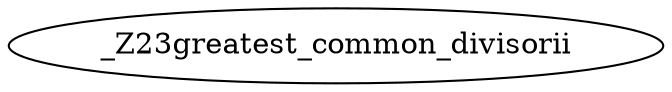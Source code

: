 digraph CallGraph {
    // Nodes
    _Z23greatest_common_divisorii [label="_Z23greatest_common_divisorii"];

    // Edges
}
